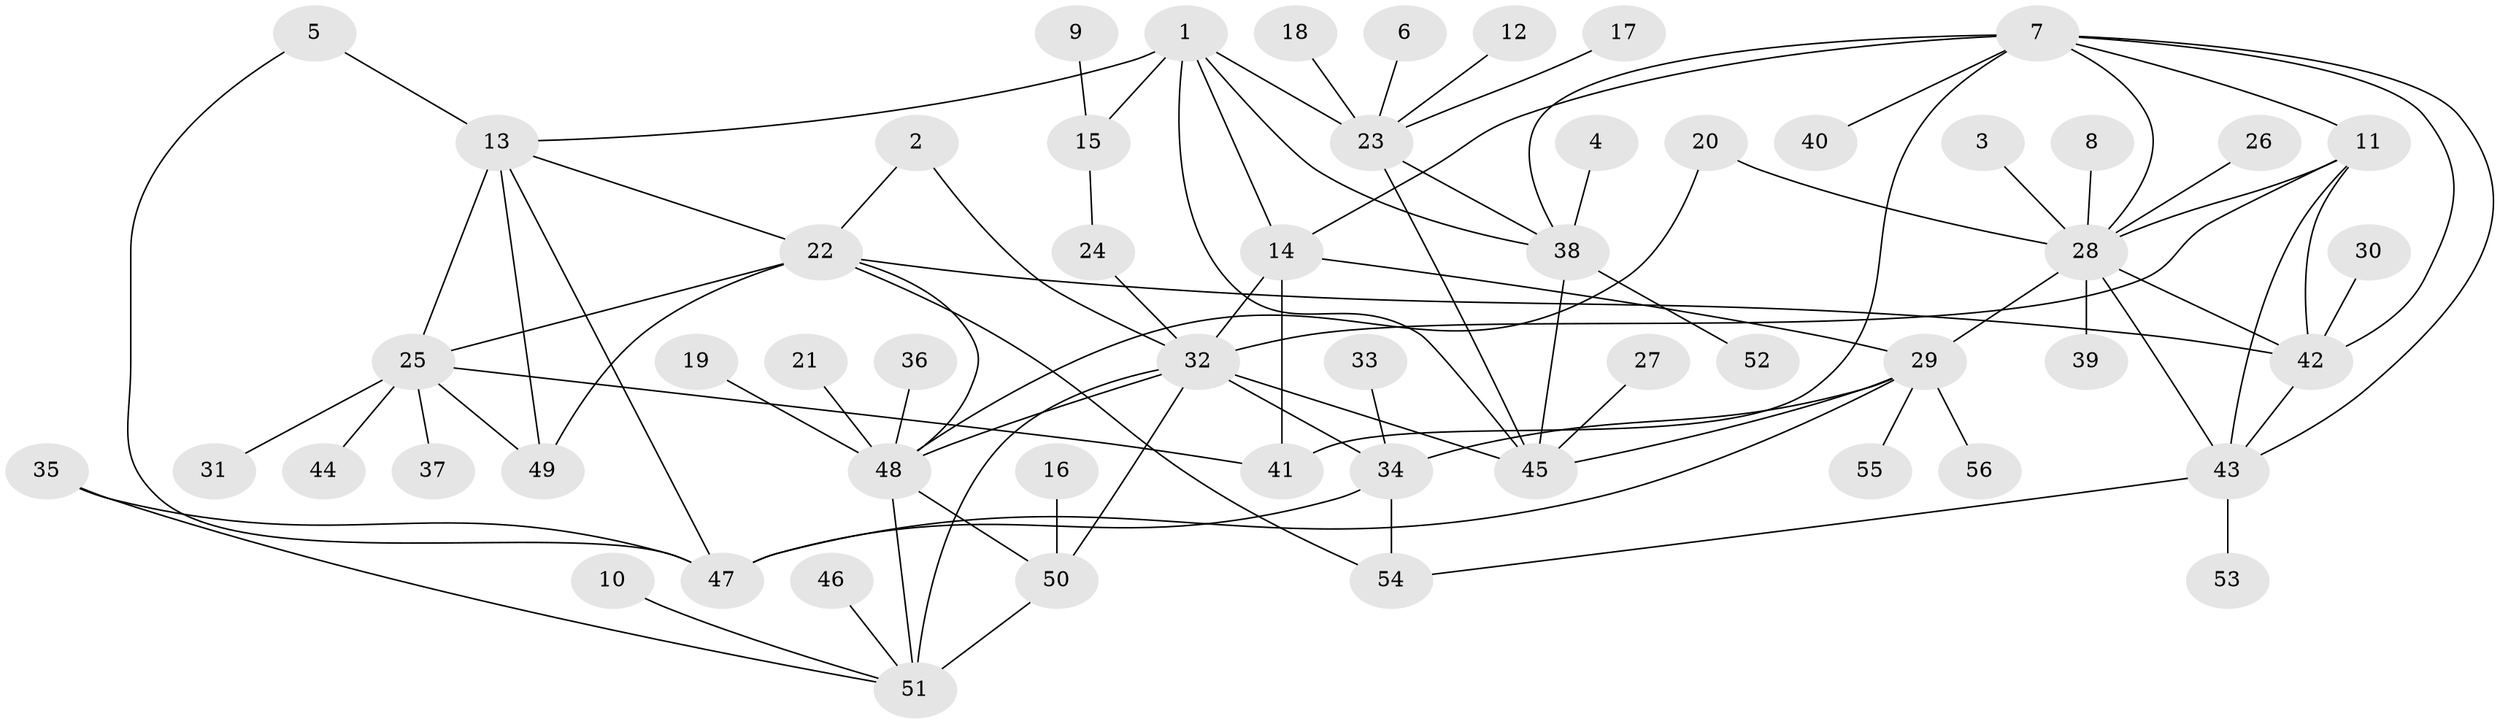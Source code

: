 // original degree distribution, {8: 0.026785714285714284, 10: 0.03571428571428571, 7: 0.0625, 12: 0.017857142857142856, 6: 0.03571428571428571, 9: 0.017857142857142856, 11: 0.008928571428571428, 5: 0.026785714285714284, 2: 0.13392857142857142, 4: 0.017857142857142856, 1: 0.5803571428571429, 3: 0.03571428571428571}
// Generated by graph-tools (version 1.1) at 2025/02/03/09/25 03:02:38]
// undirected, 56 vertices, 89 edges
graph export_dot {
graph [start="1"]
  node [color=gray90,style=filled];
  1;
  2;
  3;
  4;
  5;
  6;
  7;
  8;
  9;
  10;
  11;
  12;
  13;
  14;
  15;
  16;
  17;
  18;
  19;
  20;
  21;
  22;
  23;
  24;
  25;
  26;
  27;
  28;
  29;
  30;
  31;
  32;
  33;
  34;
  35;
  36;
  37;
  38;
  39;
  40;
  41;
  42;
  43;
  44;
  45;
  46;
  47;
  48;
  49;
  50;
  51;
  52;
  53;
  54;
  55;
  56;
  1 -- 13 [weight=1.0];
  1 -- 14 [weight=1.0];
  1 -- 15 [weight=1.0];
  1 -- 23 [weight=2.0];
  1 -- 38 [weight=1.0];
  1 -- 45 [weight=1.0];
  2 -- 22 [weight=1.0];
  2 -- 32 [weight=1.0];
  3 -- 28 [weight=1.0];
  4 -- 38 [weight=1.0];
  5 -- 13 [weight=1.0];
  5 -- 47 [weight=1.0];
  6 -- 23 [weight=1.0];
  7 -- 11 [weight=1.0];
  7 -- 14 [weight=1.0];
  7 -- 28 [weight=1.0];
  7 -- 38 [weight=1.0];
  7 -- 40 [weight=1.0];
  7 -- 41 [weight=1.0];
  7 -- 42 [weight=1.0];
  7 -- 43 [weight=1.0];
  8 -- 28 [weight=1.0];
  9 -- 15 [weight=1.0];
  10 -- 51 [weight=1.0];
  11 -- 28 [weight=1.0];
  11 -- 32 [weight=1.0];
  11 -- 42 [weight=1.0];
  11 -- 43 [weight=1.0];
  12 -- 23 [weight=1.0];
  13 -- 22 [weight=2.0];
  13 -- 25 [weight=2.0];
  13 -- 47 [weight=1.0];
  13 -- 49 [weight=2.0];
  14 -- 29 [weight=1.0];
  14 -- 32 [weight=1.0];
  14 -- 41 [weight=1.0];
  15 -- 24 [weight=1.0];
  16 -- 50 [weight=1.0];
  17 -- 23 [weight=1.0];
  18 -- 23 [weight=1.0];
  19 -- 48 [weight=1.0];
  20 -- 28 [weight=1.0];
  20 -- 48 [weight=1.0];
  21 -- 48 [weight=1.0];
  22 -- 25 [weight=1.0];
  22 -- 42 [weight=1.0];
  22 -- 48 [weight=1.0];
  22 -- 49 [weight=1.0];
  22 -- 54 [weight=1.0];
  23 -- 38 [weight=2.0];
  23 -- 45 [weight=2.0];
  24 -- 32 [weight=1.0];
  25 -- 31 [weight=1.0];
  25 -- 37 [weight=1.0];
  25 -- 41 [weight=1.0];
  25 -- 44 [weight=1.0];
  25 -- 49 [weight=1.0];
  26 -- 28 [weight=1.0];
  27 -- 45 [weight=1.0];
  28 -- 29 [weight=1.0];
  28 -- 39 [weight=1.0];
  28 -- 42 [weight=1.0];
  28 -- 43 [weight=1.0];
  29 -- 34 [weight=2.0];
  29 -- 45 [weight=2.0];
  29 -- 47 [weight=4.0];
  29 -- 55 [weight=1.0];
  29 -- 56 [weight=1.0];
  30 -- 42 [weight=1.0];
  32 -- 34 [weight=1.0];
  32 -- 45 [weight=1.0];
  32 -- 48 [weight=1.0];
  32 -- 50 [weight=1.0];
  32 -- 51 [weight=2.0];
  33 -- 34 [weight=1.0];
  34 -- 47 [weight=2.0];
  34 -- 54 [weight=1.0];
  35 -- 47 [weight=1.0];
  35 -- 51 [weight=1.0];
  36 -- 48 [weight=1.0];
  38 -- 45 [weight=1.0];
  38 -- 52 [weight=1.0];
  42 -- 43 [weight=1.0];
  43 -- 53 [weight=1.0];
  43 -- 54 [weight=1.0];
  46 -- 51 [weight=1.0];
  48 -- 50 [weight=1.0];
  48 -- 51 [weight=2.0];
  50 -- 51 [weight=2.0];
}
